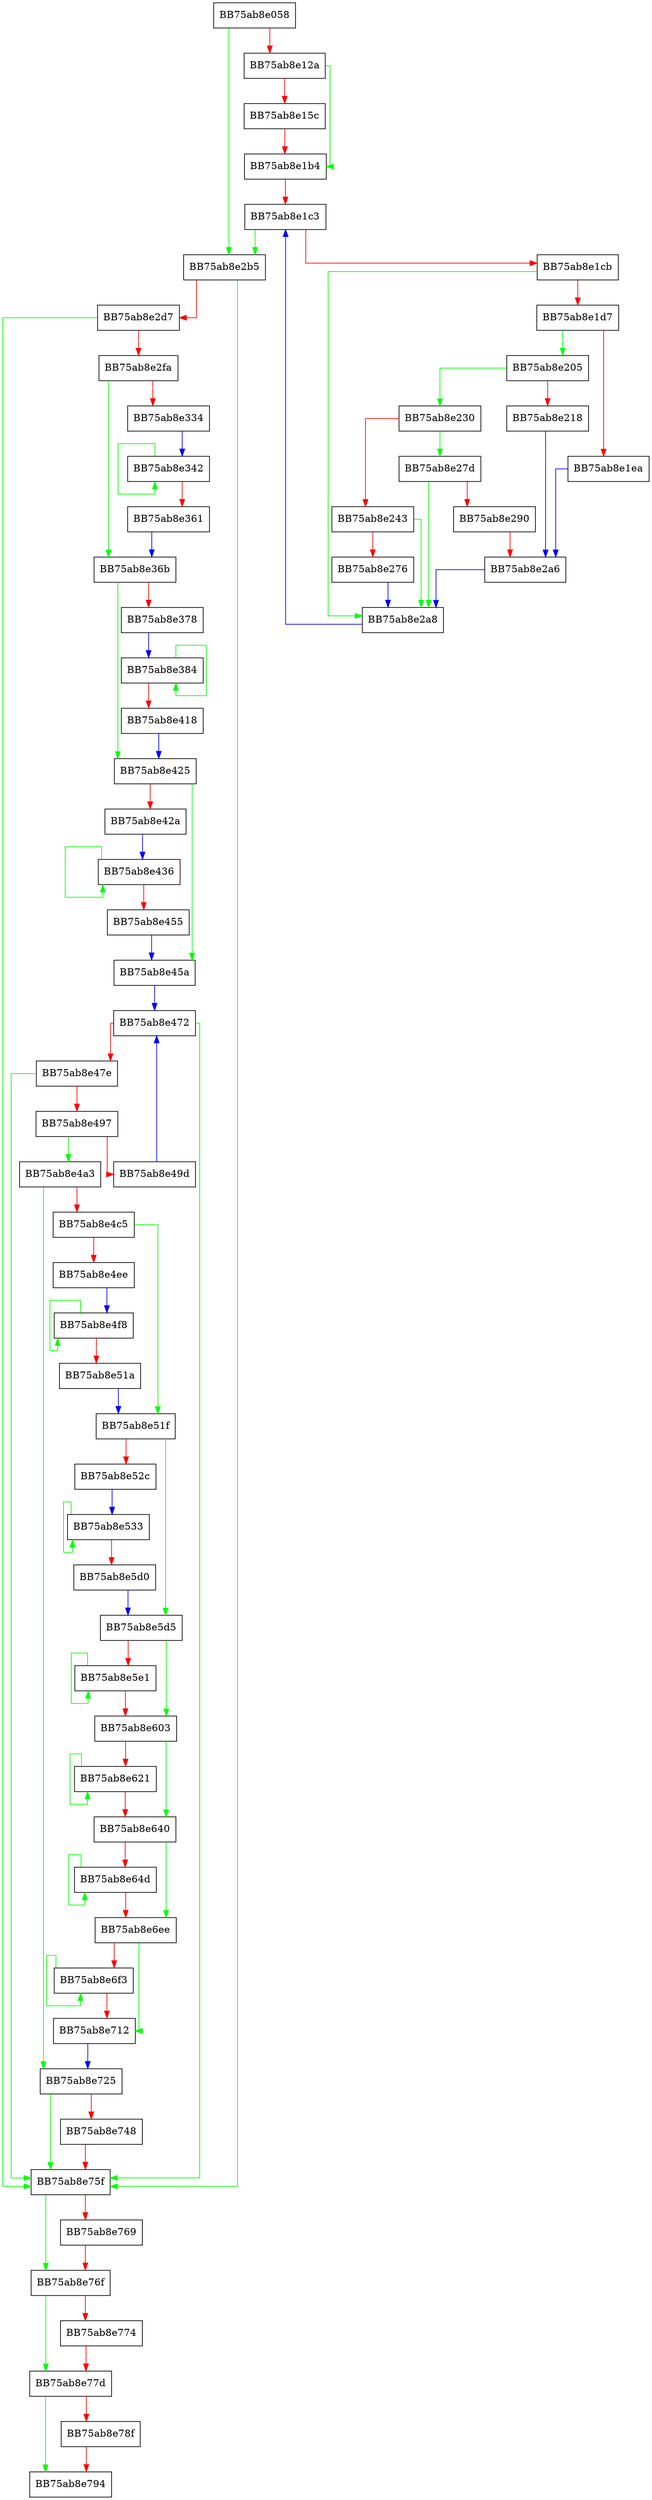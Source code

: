 digraph ProcessFilePeAttributes {
  node [shape="box"];
  graph [splines=ortho];
  BB75ab8e058 -> BB75ab8e2b5 [color="green"];
  BB75ab8e058 -> BB75ab8e12a [color="red"];
  BB75ab8e12a -> BB75ab8e1b4 [color="green"];
  BB75ab8e12a -> BB75ab8e15c [color="red"];
  BB75ab8e15c -> BB75ab8e1b4 [color="red"];
  BB75ab8e1b4 -> BB75ab8e1c3 [color="red"];
  BB75ab8e1c3 -> BB75ab8e2b5 [color="green"];
  BB75ab8e1c3 -> BB75ab8e1cb [color="red"];
  BB75ab8e1cb -> BB75ab8e2a8 [color="green"];
  BB75ab8e1cb -> BB75ab8e1d7 [color="red"];
  BB75ab8e1d7 -> BB75ab8e205 [color="green"];
  BB75ab8e1d7 -> BB75ab8e1ea [color="red"];
  BB75ab8e1ea -> BB75ab8e2a6 [color="blue"];
  BB75ab8e205 -> BB75ab8e230 [color="green"];
  BB75ab8e205 -> BB75ab8e218 [color="red"];
  BB75ab8e218 -> BB75ab8e2a6 [color="blue"];
  BB75ab8e230 -> BB75ab8e27d [color="green"];
  BB75ab8e230 -> BB75ab8e243 [color="red"];
  BB75ab8e243 -> BB75ab8e2a8 [color="green"];
  BB75ab8e243 -> BB75ab8e276 [color="red"];
  BB75ab8e276 -> BB75ab8e2a8 [color="blue"];
  BB75ab8e27d -> BB75ab8e2a8 [color="green"];
  BB75ab8e27d -> BB75ab8e290 [color="red"];
  BB75ab8e290 -> BB75ab8e2a6 [color="red"];
  BB75ab8e2a6 -> BB75ab8e2a8 [color="blue"];
  BB75ab8e2a8 -> BB75ab8e1c3 [color="blue"];
  BB75ab8e2b5 -> BB75ab8e75f [color="green"];
  BB75ab8e2b5 -> BB75ab8e2d7 [color="red"];
  BB75ab8e2d7 -> BB75ab8e75f [color="green"];
  BB75ab8e2d7 -> BB75ab8e2fa [color="red"];
  BB75ab8e2fa -> BB75ab8e36b [color="green"];
  BB75ab8e2fa -> BB75ab8e334 [color="red"];
  BB75ab8e334 -> BB75ab8e342 [color="blue"];
  BB75ab8e342 -> BB75ab8e342 [color="green"];
  BB75ab8e342 -> BB75ab8e361 [color="red"];
  BB75ab8e361 -> BB75ab8e36b [color="blue"];
  BB75ab8e36b -> BB75ab8e425 [color="green"];
  BB75ab8e36b -> BB75ab8e378 [color="red"];
  BB75ab8e378 -> BB75ab8e384 [color="blue"];
  BB75ab8e384 -> BB75ab8e384 [color="green"];
  BB75ab8e384 -> BB75ab8e418 [color="red"];
  BB75ab8e418 -> BB75ab8e425 [color="blue"];
  BB75ab8e425 -> BB75ab8e45a [color="green"];
  BB75ab8e425 -> BB75ab8e42a [color="red"];
  BB75ab8e42a -> BB75ab8e436 [color="blue"];
  BB75ab8e436 -> BB75ab8e436 [color="green"];
  BB75ab8e436 -> BB75ab8e455 [color="red"];
  BB75ab8e455 -> BB75ab8e45a [color="blue"];
  BB75ab8e45a -> BB75ab8e472 [color="blue"];
  BB75ab8e472 -> BB75ab8e75f [color="green"];
  BB75ab8e472 -> BB75ab8e47e [color="red"];
  BB75ab8e47e -> BB75ab8e75f [color="green"];
  BB75ab8e47e -> BB75ab8e497 [color="red"];
  BB75ab8e497 -> BB75ab8e4a3 [color="green"];
  BB75ab8e497 -> BB75ab8e49d [color="red"];
  BB75ab8e49d -> BB75ab8e472 [color="blue"];
  BB75ab8e4a3 -> BB75ab8e725 [color="green"];
  BB75ab8e4a3 -> BB75ab8e4c5 [color="red"];
  BB75ab8e4c5 -> BB75ab8e51f [color="green"];
  BB75ab8e4c5 -> BB75ab8e4ee [color="red"];
  BB75ab8e4ee -> BB75ab8e4f8 [color="blue"];
  BB75ab8e4f8 -> BB75ab8e4f8 [color="green"];
  BB75ab8e4f8 -> BB75ab8e51a [color="red"];
  BB75ab8e51a -> BB75ab8e51f [color="blue"];
  BB75ab8e51f -> BB75ab8e5d5 [color="green"];
  BB75ab8e51f -> BB75ab8e52c [color="red"];
  BB75ab8e52c -> BB75ab8e533 [color="blue"];
  BB75ab8e533 -> BB75ab8e533 [color="green"];
  BB75ab8e533 -> BB75ab8e5d0 [color="red"];
  BB75ab8e5d0 -> BB75ab8e5d5 [color="blue"];
  BB75ab8e5d5 -> BB75ab8e603 [color="green"];
  BB75ab8e5d5 -> BB75ab8e5e1 [color="red"];
  BB75ab8e5e1 -> BB75ab8e5e1 [color="green"];
  BB75ab8e5e1 -> BB75ab8e603 [color="red"];
  BB75ab8e603 -> BB75ab8e640 [color="green"];
  BB75ab8e603 -> BB75ab8e621 [color="red"];
  BB75ab8e621 -> BB75ab8e621 [color="green"];
  BB75ab8e621 -> BB75ab8e640 [color="red"];
  BB75ab8e640 -> BB75ab8e6ee [color="green"];
  BB75ab8e640 -> BB75ab8e64d [color="red"];
  BB75ab8e64d -> BB75ab8e64d [color="green"];
  BB75ab8e64d -> BB75ab8e6ee [color="red"];
  BB75ab8e6ee -> BB75ab8e712 [color="green"];
  BB75ab8e6ee -> BB75ab8e6f3 [color="red"];
  BB75ab8e6f3 -> BB75ab8e6f3 [color="green"];
  BB75ab8e6f3 -> BB75ab8e712 [color="red"];
  BB75ab8e712 -> BB75ab8e725 [color="blue"];
  BB75ab8e725 -> BB75ab8e75f [color="green"];
  BB75ab8e725 -> BB75ab8e748 [color="red"];
  BB75ab8e748 -> BB75ab8e75f [color="red"];
  BB75ab8e75f -> BB75ab8e76f [color="green"];
  BB75ab8e75f -> BB75ab8e769 [color="red"];
  BB75ab8e769 -> BB75ab8e76f [color="red"];
  BB75ab8e76f -> BB75ab8e77d [color="green"];
  BB75ab8e76f -> BB75ab8e774 [color="red"];
  BB75ab8e774 -> BB75ab8e77d [color="red"];
  BB75ab8e77d -> BB75ab8e794 [color="green"];
  BB75ab8e77d -> BB75ab8e78f [color="red"];
  BB75ab8e78f -> BB75ab8e794 [color="red"];
}